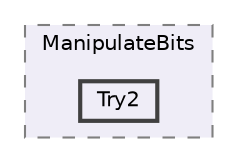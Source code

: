 digraph "C:/Users/Katia/Documents/GitHub/code_base_obscuration/test/ManipulateBits/Try2"
{
 // LATEX_PDF_SIZE
  bgcolor="transparent";
  edge [fontname=Helvetica,fontsize=10,labelfontname=Helvetica,labelfontsize=10];
  node [fontname=Helvetica,fontsize=10,shape=box,height=0.2,width=0.4];
  compound=true
  subgraph clusterdir_7ba4921c036cb804f272fb83b6ebc12e {
    graph [ bgcolor="#efedf7", pencolor="grey50", label="ManipulateBits", fontname=Helvetica,fontsize=10 style="filled,dashed", URL="dir_7ba4921c036cb804f272fb83b6ebc12e.html",tooltip=""]
  dir_9d9ad1cbba350bb3c45e964891a2ce4f [label="Try2", fillcolor="#efedf7", color="grey25", style="filled,bold", URL="dir_9d9ad1cbba350bb3c45e964891a2ce4f.html",tooltip=""];
  }
}
